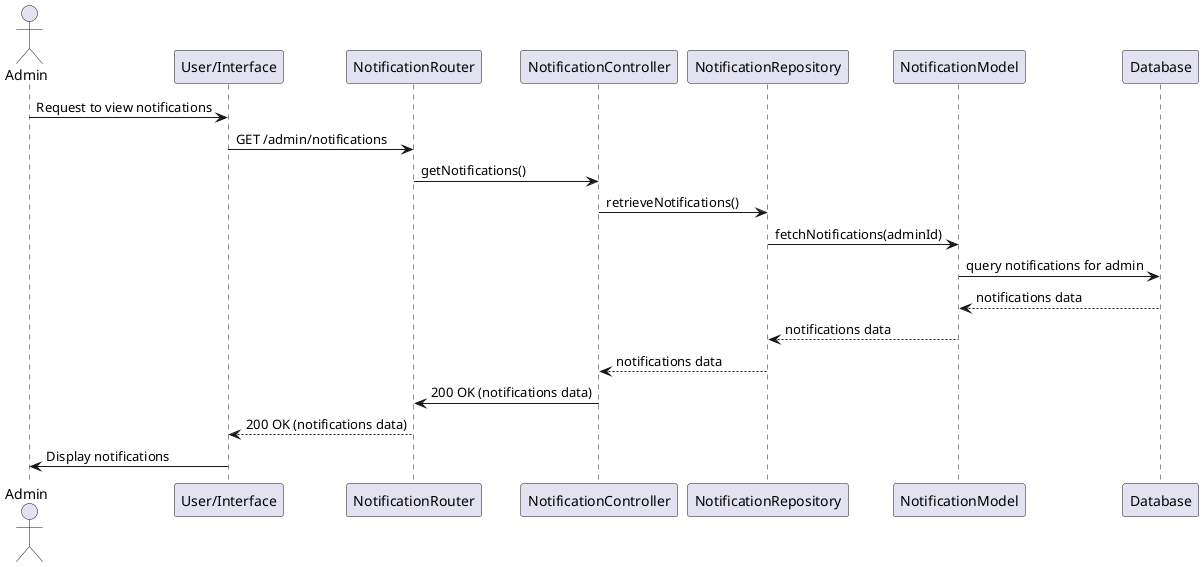 @startuml
actor Admin
participant "User/Interface" as UI
participant "NotificationRouter" as Router
participant "NotificationController" as Controller
participant "NotificationRepository" as Repository
participant "NotificationModel" as NotificationModel
participant "Database" as DB

Admin -> UI: Request to view notifications
UI -> Router: GET /admin/notifications
Router -> Controller: getNotifications()
Controller -> Repository: retrieveNotifications()

Repository -> NotificationModel: fetchNotifications(adminId)
NotificationModel -> DB: query notifications for admin
DB --> NotificationModel: notifications data
NotificationModel --> Repository: notifications data
Repository --> Controller: notifications data

Controller -> Router: 200 OK (notifications data)
Router --> UI: 200 OK (notifications data)
UI -> Admin: Display notifications
@enduml
